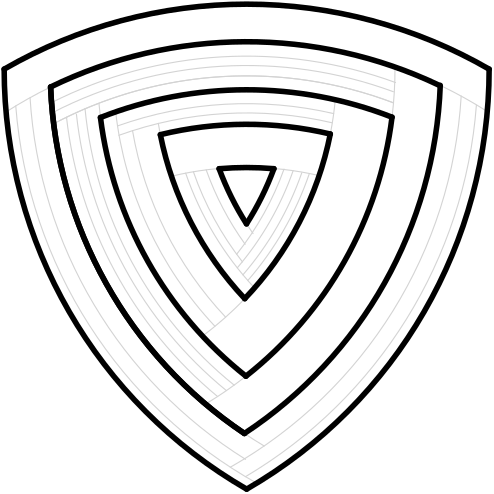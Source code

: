 <?xml version="1.0"?>
<!DOCTYPE ipe SYSTEM "ipe.dtd">
<ipe version="70206" creator="Ipe 7.2.7">
<info created="D:20190503161557" modified="D:20190516120017"/>
<preamble>\usepackage{kpfonts}</preamble>
<ipestyle name="basic">
<symbol name="arrow/arc(spx)">
<path stroke="sym-stroke" fill="sym-stroke" pen="sym-pen">
0 0 m
-1 0.333 l
-1 -0.333 l
h
</path>
</symbol>
<symbol name="arrow/farc(spx)">
<path stroke="sym-stroke" fill="white" pen="sym-pen">
0 0 m
-1 0.333 l
-1 -0.333 l
h
</path>
</symbol>
<symbol name="arrow/ptarc(spx)">
<path stroke="sym-stroke" fill="sym-stroke" pen="sym-pen">
0 0 m
-1 0.333 l
-0.8 0 l
-1 -0.333 l
h
</path>
</symbol>
<symbol name="arrow/fptarc(spx)">
<path stroke="sym-stroke" fill="white" pen="sym-pen">
0 0 m
-1 0.333 l
-0.8 0 l
-1 -0.333 l
h
</path>
</symbol>
<symbol name="mark/circle(sx)" transformations="translations">
<path fill="sym-stroke">
0.6 0 0 0.6 0 0 e
0.4 0 0 0.4 0 0 e
</path>
</symbol>
<symbol name="mark/disk(sx)" transformations="translations">
<path fill="sym-stroke">
0.6 0 0 0.6 0 0 e
</path>
</symbol>
<symbol name="mark/fdisk(sfx)" transformations="translations">
<group>
<path fill="sym-fill">
0.5 0 0 0.5 0 0 e
</path>
<path fill="sym-stroke" fillrule="eofill">
0.6 0 0 0.6 0 0 e
0.4 0 0 0.4 0 0 e
</path>
</group>
</symbol>
<symbol name="mark/box(sx)" transformations="translations">
<path fill="sym-stroke" fillrule="eofill">
-0.6 -0.6 m
0.6 -0.6 l
0.6 0.6 l
-0.6 0.6 l
h
-0.4 -0.4 m
0.4 -0.4 l
0.4 0.4 l
-0.4 0.4 l
h
</path>
</symbol>
<symbol name="mark/square(sx)" transformations="translations">
<path fill="sym-stroke">
-0.6 -0.6 m
0.6 -0.6 l
0.6 0.6 l
-0.6 0.6 l
h
</path>
</symbol>
<symbol name="mark/fsquare(sfx)" transformations="translations">
<group>
<path fill="sym-fill">
-0.5 -0.5 m
0.5 -0.5 l
0.5 0.5 l
-0.5 0.5 l
h
</path>
<path fill="sym-stroke" fillrule="eofill">
-0.6 -0.6 m
0.6 -0.6 l
0.6 0.6 l
-0.6 0.6 l
h
-0.4 -0.4 m
0.4 -0.4 l
0.4 0.4 l
-0.4 0.4 l
h
</path>
</group>
</symbol>
<symbol name="mark/cross(sx)" transformations="translations">
<group>
<path fill="sym-stroke">
-0.43 -0.57 m
0.57 0.43 l
0.43 0.57 l
-0.57 -0.43 l
h
</path>
<path fill="sym-stroke">
-0.43 0.57 m
0.57 -0.43 l
0.43 -0.57 l
-0.57 0.43 l
h
</path>
</group>
</symbol>
<symbol name="arrow/fnormal(spx)">
<path stroke="sym-stroke" fill="white" pen="sym-pen">
0 0 m
-1 0.333 l
-1 -0.333 l
h
</path>
</symbol>
<symbol name="arrow/pointed(spx)">
<path stroke="sym-stroke" fill="sym-stroke" pen="sym-pen">
0 0 m
-1 0.333 l
-0.8 0 l
-1 -0.333 l
h
</path>
</symbol>
<symbol name="arrow/fpointed(spx)">
<path stroke="sym-stroke" fill="white" pen="sym-pen">
0 0 m
-1 0.333 l
-0.8 0 l
-1 -0.333 l
h
</path>
</symbol>
<symbol name="arrow/linear(spx)">
<path stroke="sym-stroke" pen="sym-pen">
-1 0.333 m
0 0 l
-1 -0.333 l
</path>
</symbol>
<symbol name="arrow/fdouble(spx)">
<path stroke="sym-stroke" fill="white" pen="sym-pen">
0 0 m
-1 0.333 l
-1 -0.333 l
h
-1 0 m
-2 0.333 l
-2 -0.333 l
h
</path>
</symbol>
<symbol name="arrow/double(spx)">
<path stroke="sym-stroke" fill="sym-stroke" pen="sym-pen">
0 0 m
-1 0.333 l
-1 -0.333 l
h
-1 0 m
-2 0.333 l
-2 -0.333 l
h
</path>
</symbol>
<pen name="heavier" value="0.8"/>
<pen name="fat" value="1.2"/>
<pen name="ultrafat" value="2"/>
<symbolsize name="large" value="5"/>
<symbolsize name="small" value="2"/>
<symbolsize name="tiny" value="1.1"/>
<arrowsize name="large" value="10"/>
<arrowsize name="small" value="5"/>
<arrowsize name="tiny" value="3"/>
<color name="red" value="1 0 0"/>
<color name="green" value="0 1 0"/>
<color name="blue" value="0 0 1"/>
<color name="yellow" value="1 1 0"/>
<color name="orange" value="1 0.647 0"/>
<color name="gold" value="1 0.843 0"/>
<color name="purple" value="0.627 0.125 0.941"/>
<color name="gray" value="0.745"/>
<color name="brown" value="0.647 0.165 0.165"/>
<color name="navy" value="0 0 0.502"/>
<color name="pink" value="1 0.753 0.796"/>
<color name="seagreen" value="0.18 0.545 0.341"/>
<color name="turquoise" value="0.251 0.878 0.816"/>
<color name="violet" value="0.933 0.51 0.933"/>
<color name="darkblue" value="0 0 0.545"/>
<color name="darkcyan" value="0 0.545 0.545"/>
<color name="darkgray" value="0.663"/>
<color name="darkgreen" value="0 0.392 0"/>
<color name="darkmagenta" value="0.545 0 0.545"/>
<color name="darkorange" value="1 0.549 0"/>
<color name="darkred" value="0.545 0 0"/>
<color name="lightblue" value="0.678 0.847 0.902"/>
<color name="lightcyan" value="0.878 1 1"/>
<color name="lightgray" value="0.827"/>
<color name="lightgreen" value="0.565 0.933 0.565"/>
<color name="lightyellow" value="1 1 0.878"/>
<dashstyle name="dashed" value="[4] 0"/>
<dashstyle name="dotted" value="[1 3] 0"/>
<dashstyle name="dash dotted" value="[4 2 1 2] 0"/>
<dashstyle name="dash dot dotted" value="[4 2 1 2 1 2] 0"/>
<textsize name="large" value="\large"/>
<textsize name="small" value="\small"/>
<textsize name="tiny" value="\tiny"/>
<textsize name="Large" value="\Large"/>
<textsize name="LARGE" value="\LARGE"/>
<textsize name="huge" value="\huge"/>
<textsize name="Huge" value="\Huge"/>
<textsize name="footnote" value="\footnotesize"/>
<textstyle name="center" begin="\begin{center}" end="\end{center}"/>
<textstyle name="itemize" begin="\begin{itemize}" end="\end{itemize}"/>
<textstyle name="item" begin="\begin{itemize}\item{}" end="\end{itemize}"/>
<gridsize name="4 pts" value="4"/>
<gridsize name="8 pts (~3 mm)" value="8"/>
<gridsize name="16 pts (~6 mm)" value="16"/>
<gridsize name="32 pts (~12 mm)" value="32"/>
<gridsize name="10 pts (~3.5 mm)" value="10"/>
<gridsize name="20 pts (~7 mm)" value="20"/>
<gridsize name="14 pts (~5 mm)" value="14"/>
<gridsize name="28 pts (~10 mm)" value="28"/>
<gridsize name="56 pts (~20 mm)" value="56"/>
<anglesize name="90 deg" value="90"/>
<anglesize name="60 deg" value="60"/>
<anglesize name="45 deg" value="45"/>
<anglesize name="30 deg" value="30"/>
<anglesize name="22.5 deg" value="22.5"/>
<opacity name="10%" value="0.1"/>
<opacity name="30%" value="0.3"/>
<opacity name="50%" value="0.5"/>
<opacity name="75%" value="0.75"/>
<tiling name="falling" angle="-60" step="4" width="1"/>
<tiling name="rising" angle="30" step="4" width="1"/>
</ipestyle>
<ipestyle name="brew">
<color name="aliceblue" value="0.941 0.973 1"/>
<color name="brew1" value="0.552 0.827 0.78"/>
<color name="brew2" value="1 1 0.701"/>
<color name="brew3" value="0.745 0.729 0.854"/>
<color name="brew4" value="0.984 0.501 0.447"/>
<color name="brew5" value="0.501 0.694 0.827"/>
<color name="brew6" value="0.992 0.705 0.384"/>
<color name="brew7" value="0.701 0.87 0.411"/>
<color name="brew8" value="0.988 0.803 0.898"/>
</ipestyle>
<page>
<layer name="d0d1"/>
<layer name="refinement"/>
<view layers="d0d1 refinement" active="refinement"/>
<path layer="refinement" stroke="lightgray" cap="1">
190.235 628.186 m
161.066 0 0 161.066 260.823 483.412 174.075 619.121 a
</path>
<path stroke="lightgray" cap="1">
290.932 611.257 m
119.705 0 0 119.705 173.528 634.612 292.736 623.722 a
</path>
<path stroke="lightgray" cap="1">
260.141 551.984 m
119.705 0 0 -119.705 173.528 634.612 244.908 538.518 a
</path>
<path stroke="lightgray">
229.762 610.964 m
120.696 0 0 120.696 348.119 634.612 260.141 551.984 a
</path>
<path stroke="lightgray">
260.141 551.984 m
119.705 0 0 119.705 173.528 634.612 290.932 611.257 a
</path>
<path stroke="lightgray">
290.932 611.257 m
131.343 0 0 131.343 260.823 483.412 229.747 611.025 a
</path>
<path stroke="lightgray">
286.932 596.289 m
115.858 0 0 115.858 260.823 483.412 233.745 596.061 a
</path>
<path stroke="lightgray" cap="1">
250.91 598.845 m
103.58 0 0 103.58 348.119 634.612 260.778 578.93 a
</path>
<path stroke="lightgray" cap="1">
260.778 578.93 m
103.504 0 0 103.504 173.528 634.612 270.628 598.772 a
</path>
<path stroke="lightgray" cap="1">
330.521 628.765 m
161.2 0 0 -161.2 260.823 483.412 347.897 619.072 a
</path>
<path stroke="lightgray" cap="1">
238.867 597.17 m
115.49 0 0 115.49 348.119 634.612 263.708 555.792 a
</path>
<path stroke="lightgray" cap="1">
261.241 558.519 m
116.12 0 0 116.12 173.528 634.612 283.375 596.964 a
</path>
<path stroke="lightgray" cap="1">
259.487 560.57 m
113.451 0 0 113.451 173.528 634.612 280.652 597.254 a
</path>
<path stroke="lightgray" cap="1">
257.447 563.082 m
110.268 0 0 110.268 173.528 634.612 277.565 598.07 a
</path>
<path stroke="lightgray" cap="1">
241.644 597.671 m
112.701 0 0 112.701 348.119 634.612 259.327 565.204 a
</path>
<path stroke="lightgray" cap="1">
257.225 567.98 m
106.981 0 0 106.981 173.528 634.612 274.274 598.624 a
</path>
<path stroke="lightgray" cap="1">
246.255 598.35 m
108.126 0 0 108.126 348.119 634.612 260.275 571.567 a
</path>
<path stroke="lightgray" cap="1">
260.778 578.93 m
103.58 0 0 103.58 348.119 634.612 263.119 575.418 a
</path>
<path stroke="lightgray" cap="1">
213.665 619.224 m
135.332 0 0 135.332 348.119 634.612 249.392 542.05 a
</path>
<path stroke="lightgray" cap="1">
292.157 618.606 m
138.778 0 0 138.778 260.823 483.412 214.369 614.183 a
</path>
<path stroke="lightgray" cap="1">
291.662 615.286 m
135.432 0 0 135.432 260.823 483.412 214.84 610.799 a
</path>
<path stroke="lightgray" cap="1">
219.737 612.461 m
130.279 0 0 130.279 348.119 634.612 253.241 545.333 a
</path>
<path stroke="lightgray" cap="1">
229.762 610.964 m
120.696 0 0 -120.696 348.119 634.612 229.013 615.088 a
</path>
<path stroke="lightgray" cap="1">
177.698 621.37 m
170.935 0 0 170.935 348.119 634.612 264.812 485.351 a
</path>
<path stroke="lightgray" cap="1">
260.396 487.903 m
170.499 0 0 170.499 173.528 634.612 343.535 621.68 a
</path>
<path stroke="lightgray" cap="1">
254.937 491.308 m
164.814 0 0 164.814 173.528 634.612 338.058 624.94 a
</path>
<path stroke="lightgray" cap="1">
260.009 503.455 m
158.005 0 0 158.005 348.119 634.612 267.132 498.941 a
</path>
<path stroke="lightgray" cap="1">
182.844 624.343 m
165.594 0 0 165.594 348.119 634.612 260.415 494.151 a
</path>
<path stroke="lightgray" cap="1">
313.156 617.316 m
140.695 0 0 140.695 173.528 634.612 314.22 635.437 a
</path>
<path stroke="lightgray" cap="1">
260.565 524.078 m
140.688 0 0 -140.688 173.528 634.612 245.985 514.017 a
</path>
<path stroke="lightgray" cap="1">
190.574 622.566 m
155.88 0 0 -155.88 260.823 483.412 314.408 629.793 a
</path>
<path stroke="lightgray" cap="1">
190.893 618.941 m
152.507 0 0 -152.507 260.823 483.412 313.662 626.473 a
</path>
<path stroke="lightgray" cap="1">
193.529 616.096 m
148.773 0 0 -148.773 260.823 483.412 313.62 622.502 a
</path>
<path stroke="lightgray" cap="1">
208.19 617.198 m
141.008 0 0 -141.008 348.119 634.612 207.652 622.267 a
</path>
<path stroke="lightgray" cap="1">
256.313 520.858 m
146.179 0 0 -146.179 348.119 634.612 202.625 620.474 a
</path>
<path stroke="lightgray" cap="1">
253.529 518.884 m
149.466 0 0 -149.466 348.119 634.612 199.537 618.374 a
</path>
<path stroke="lightgray" cap="1">
250.35 516.749 m
153.136 0 0 -153.136 348.119 634.612 195.966 617.291 a
</path>
<path stroke="lightgray" cap="1">
313.62 622.502 m
148.773 0 0 148.773 260.823 483.412 191.344 614.965 a
</path>
<path layer="d0d1" matrix="0.7 0 0 0.7 78.2473 171.212" stroke="black" pen="ultrafat" cap="1">
136.115 662 m
249.416 0 0 249.416 385.531 662 260.823 446 a
</path>
<path matrix="0.7 0 0 0.7 78.2473 171.212" stroke="black" pen="ultrafat" cap="1">
260.823 446 m
249.416 0 0 249.416 136.115 662 385.531 662 a
</path>
<path stroke="black" pen="ultrafat" cap="1">
348.119 634.612 m
174.591 0 0 174.591 260.823 483.412 173.528 634.612 a
</path>
<path stroke="black" pen="ultrafat" cap="1">
270.628 598.772 m
115.776 0 0 115.776 260.823 483.412 250.917 598.763 a
</path>
<path stroke="black" pen="ultrafat" cap="1">
250.917 598.763 m
103.602 0 0 103.602 348.119 634.612 260.76 578.919 a
</path>
<path stroke="black" pen="ultrafat" cap="1">
260.778 578.93 m
103.504 0 0 103.504 173.528 634.612 270.628 598.772 a
</path>
<path stroke="black" pen="ultrafat" cap="1">
290.932 611.257 m
131.343 0 0 131.343 260.823 483.412 229.747 611.025 a
</path>
<path stroke="black" pen="ultrafat" cap="1">
229.762 610.964 m
120.696 0 0 120.696 348.119 634.612 260.141 551.984 a
</path>
<path stroke="black" pen="ultrafat" cap="1">
260.141 551.984 m
119.705 0 0 119.705 173.528 634.612 290.932 611.257 a
</path>
<path stroke="black" pen="ultrafat" cap="1">
313.156 617.316 m
143.767 0 0 143.767 260.823 483.412 208.19 617.198 a
</path>
<path stroke="black" pen="ultrafat" cap="1">
260.548 524.056 m
140.695 0 0 140.695 173.528 634.612 313.156 617.316 a
</path>
<path stroke="black" pen="ultrafat" cap="1">
208.19 617.198 m
141.008 0 0 141.008 348.119 634.612 260.565 524.078 a
</path>
<path stroke="black" pen="ultrafat" cap="1">
190.246 628.163 m
158.005 0 0 158.005 348.119 634.612 260.009 503.455 a
</path>
<path stroke="black" pen="ultrafat" cap="1">
330.185 628.778 m
161.066 0 0 161.066 260.823 483.412 190.235 628.186 a
</path>
<path stroke="black" pen="ultrafat" cap="1">
260.009 503.455 m
157.102 0 0 157.102 173.528 634.612 330.521 628.765 a
</path>
<path stroke="black" pen="ultrafat" cap="1">
190.246 628.163 m
158.005 0 0 158.005 348.119 634.612 260.009 503.455 a
</path>
</page>
</ipe>
